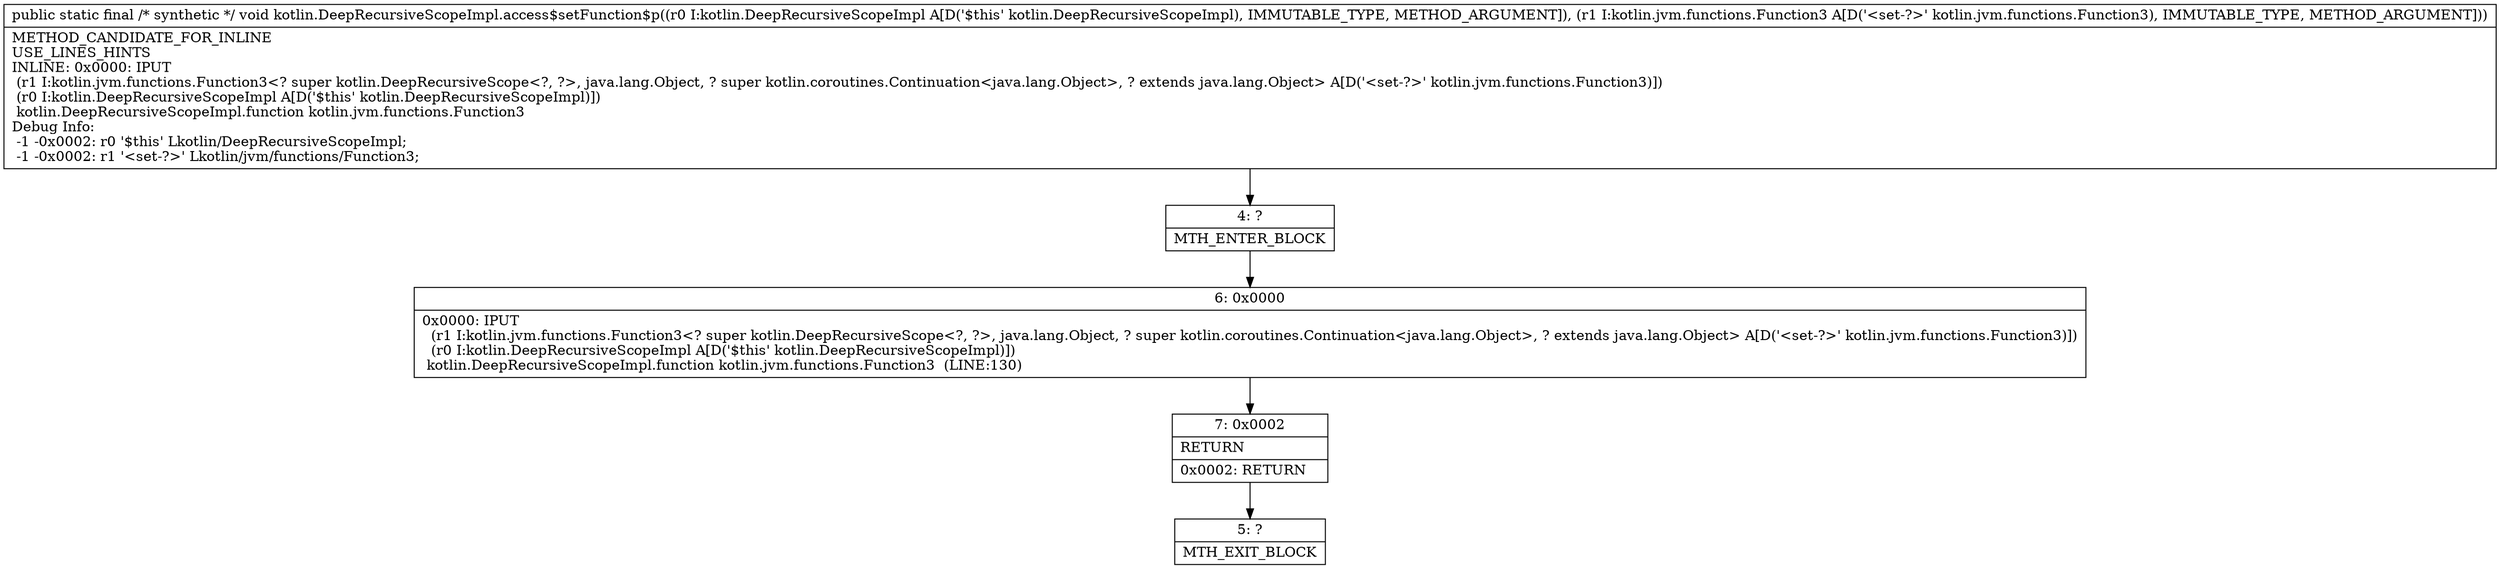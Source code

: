 digraph "CFG forkotlin.DeepRecursiveScopeImpl.access$setFunction$p(Lkotlin\/DeepRecursiveScopeImpl;Lkotlin\/jvm\/functions\/Function3;)V" {
Node_4 [shape=record,label="{4\:\ ?|MTH_ENTER_BLOCK\l}"];
Node_6 [shape=record,label="{6\:\ 0x0000|0x0000: IPUT  \l  (r1 I:kotlin.jvm.functions.Function3\<? super kotlin.DeepRecursiveScope\<?, ?\>, java.lang.Object, ? super kotlin.coroutines.Continuation\<java.lang.Object\>, ? extends java.lang.Object\> A[D('\<set\-?\>' kotlin.jvm.functions.Function3)])\l  (r0 I:kotlin.DeepRecursiveScopeImpl A[D('$this' kotlin.DeepRecursiveScopeImpl)])\l kotlin.DeepRecursiveScopeImpl.function kotlin.jvm.functions.Function3  (LINE:130)\l}"];
Node_7 [shape=record,label="{7\:\ 0x0002|RETURN\l|0x0002: RETURN   \l}"];
Node_5 [shape=record,label="{5\:\ ?|MTH_EXIT_BLOCK\l}"];
MethodNode[shape=record,label="{public static final \/* synthetic *\/ void kotlin.DeepRecursiveScopeImpl.access$setFunction$p((r0 I:kotlin.DeepRecursiveScopeImpl A[D('$this' kotlin.DeepRecursiveScopeImpl), IMMUTABLE_TYPE, METHOD_ARGUMENT]), (r1 I:kotlin.jvm.functions.Function3 A[D('\<set\-?\>' kotlin.jvm.functions.Function3), IMMUTABLE_TYPE, METHOD_ARGUMENT]))  | METHOD_CANDIDATE_FOR_INLINE\lUSE_LINES_HINTS\lINLINE: 0x0000: IPUT  \l  (r1 I:kotlin.jvm.functions.Function3\<? super kotlin.DeepRecursiveScope\<?, ?\>, java.lang.Object, ? super kotlin.coroutines.Continuation\<java.lang.Object\>, ? extends java.lang.Object\> A[D('\<set\-?\>' kotlin.jvm.functions.Function3)])\l  (r0 I:kotlin.DeepRecursiveScopeImpl A[D('$this' kotlin.DeepRecursiveScopeImpl)])\l kotlin.DeepRecursiveScopeImpl.function kotlin.jvm.functions.Function3\lDebug Info:\l  \-1 \-0x0002: r0 '$this' Lkotlin\/DeepRecursiveScopeImpl;\l  \-1 \-0x0002: r1 '\<set\-?\>' Lkotlin\/jvm\/functions\/Function3;\l}"];
MethodNode -> Node_4;Node_4 -> Node_6;
Node_6 -> Node_7;
Node_7 -> Node_5;
}

